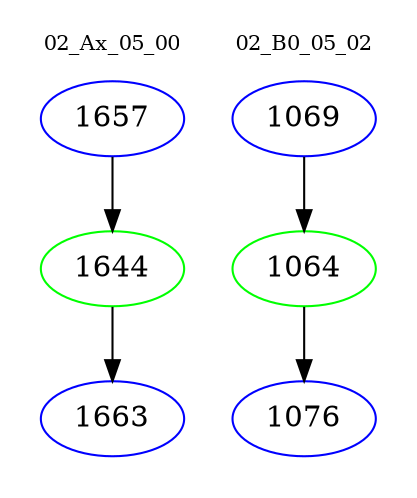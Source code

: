 digraph{
subgraph cluster_0 {
color = white
label = "02_Ax_05_00";
fontsize=10;
T0_1657 [label="1657", color="blue"]
T0_1657 -> T0_1644 [color="black"]
T0_1644 [label="1644", color="green"]
T0_1644 -> T0_1663 [color="black"]
T0_1663 [label="1663", color="blue"]
}
subgraph cluster_1 {
color = white
label = "02_B0_05_02";
fontsize=10;
T1_1069 [label="1069", color="blue"]
T1_1069 -> T1_1064 [color="black"]
T1_1064 [label="1064", color="green"]
T1_1064 -> T1_1076 [color="black"]
T1_1076 [label="1076", color="blue"]
}
}
